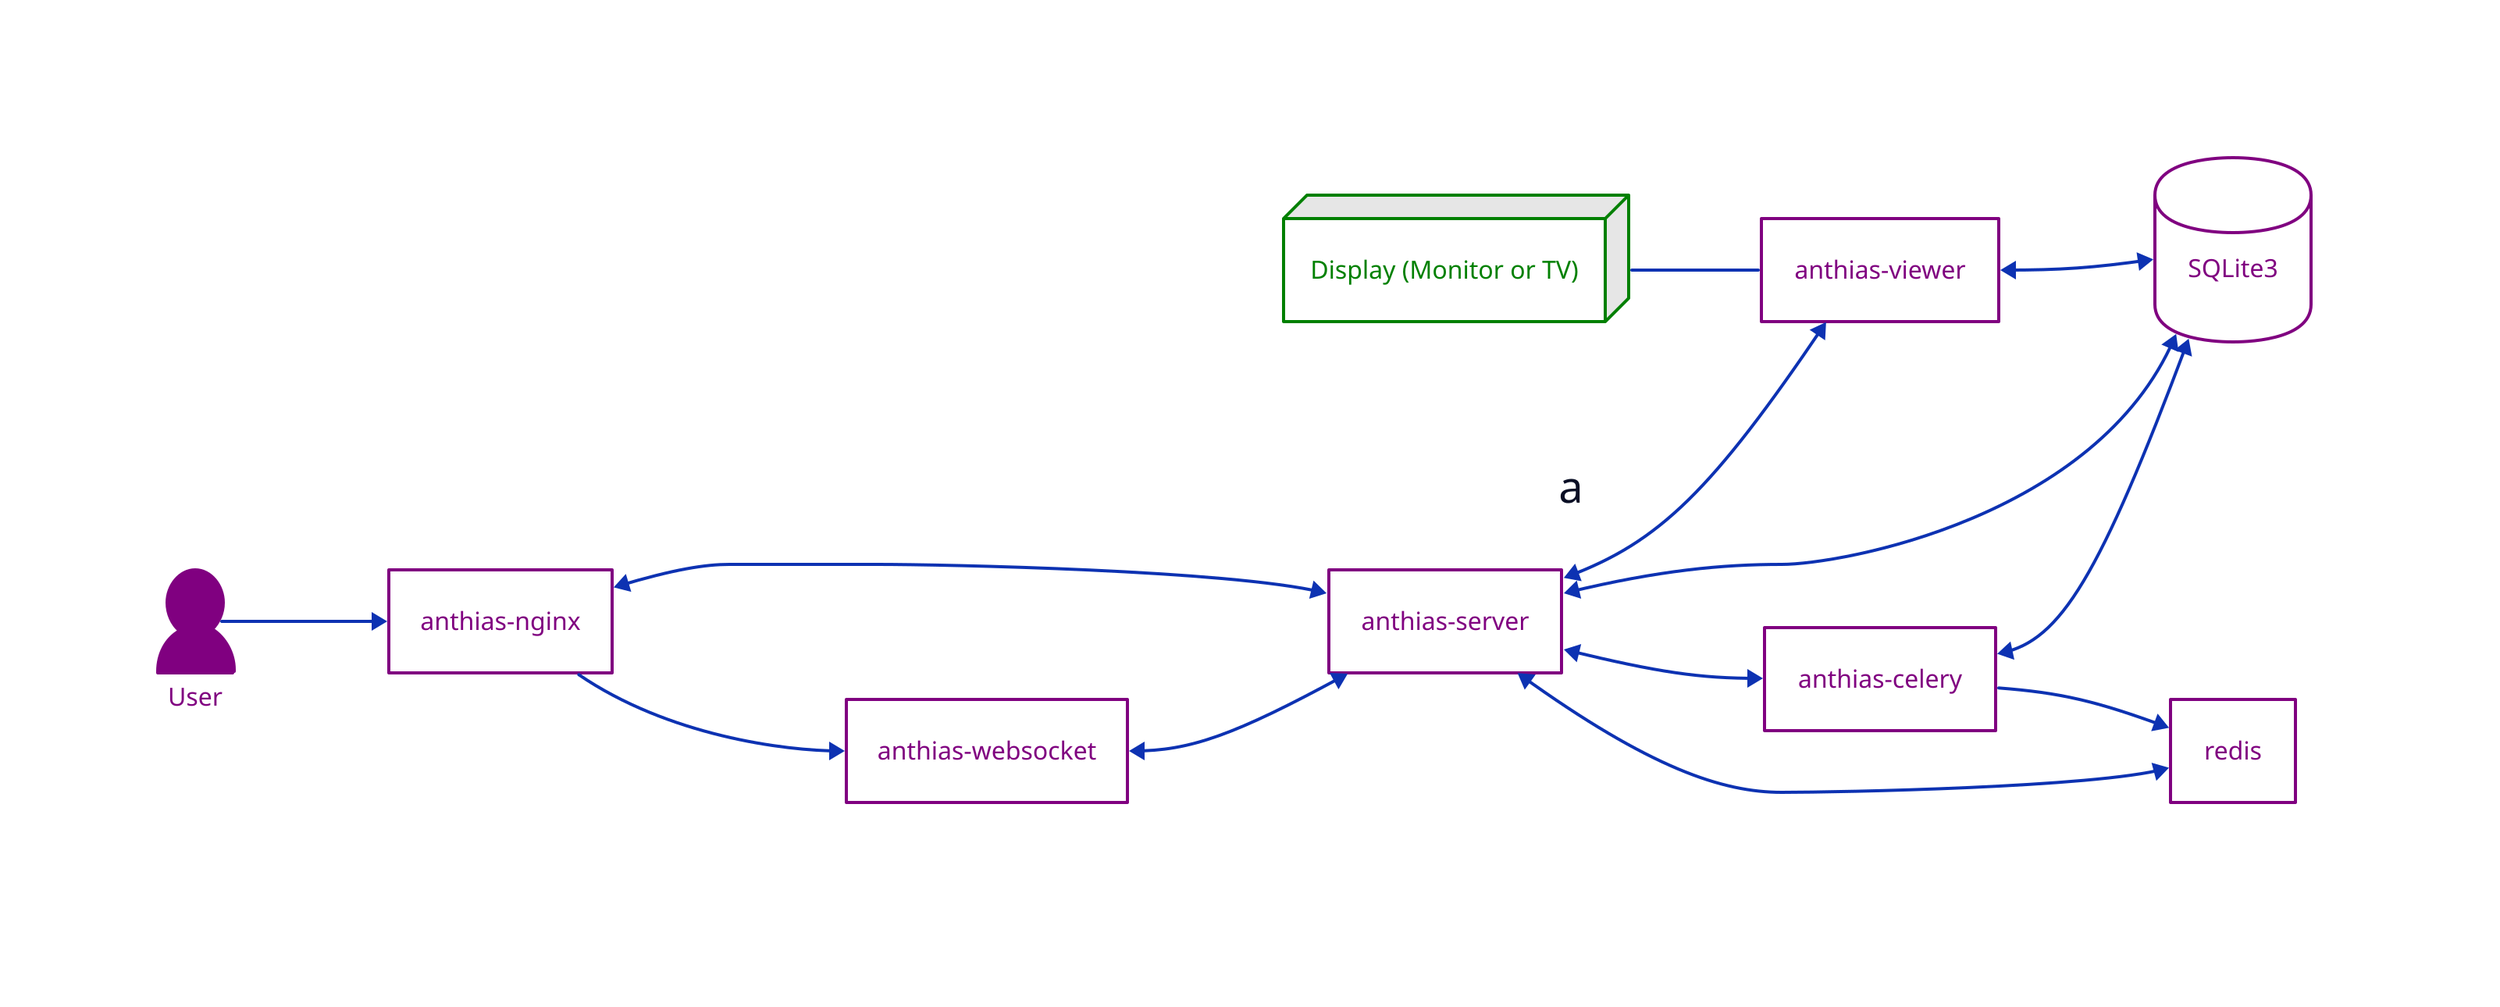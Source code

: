 direction: right

classes: {
  containers: {
    shape: rectangle
    style.stroke: purple
    style.fill: white
    style.font-color: purple
  }
}

user: 'User' {
  shape: person
  style.stroke: purple
  style.fill: purple
  style.font-color: purple
}

database: 'SQLite3' {
  shape: cylinder
  style.stroke: purple
  style.font-color: purple
  style.fill: white
}

display: 'Display (Monitor or TV)' {
  style.3d: true
  style.stroke: green
  style.font-color: green
  style.fill: white
}

anthias-nginx.class: containers
anthias-viewer.class: containers
a.anthias-server.class: containers
a.anthias-websocket.class: containers
a.anthias-celery.class: containers
a.redis.class: containers

user -> anthias-nginx
anthias-nginx <-> a.anthias-server
anthias-nginx -> a.anthias-websocket

a {
  label: null
  style.fill: transparent
  style.stroke: transparent

  anthias-server <-> anthias-celery
  # anthias-server <-> anthias-websocket
  anthias-websocket <-> anthias-server
  anthias-celery -> redis
  anthias-server <-> redis
}

anthias-viewer <-> database
a.anthias-server <-> anthias-viewer
a.anthias-server <-> database
a.anthias-celery <-> database

display -- anthias-viewer
